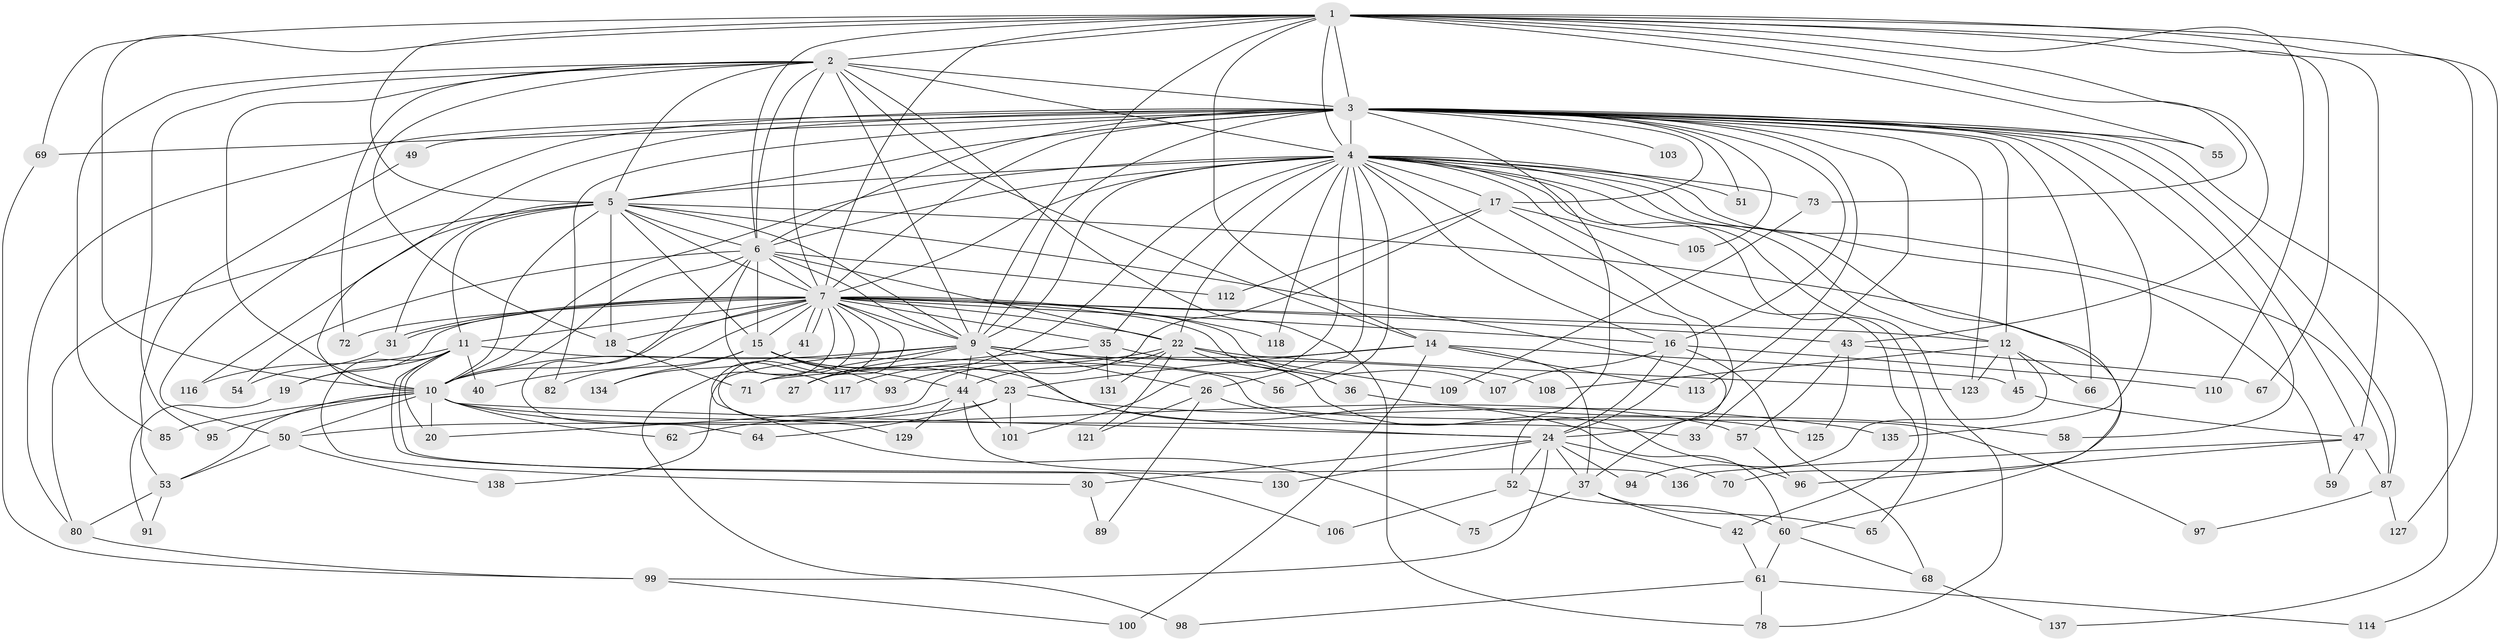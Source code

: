 // Generated by graph-tools (version 1.1) at 2025/23/03/03/25 07:23:43]
// undirected, 102 vertices, 245 edges
graph export_dot {
graph [start="1"]
  node [color=gray90,style=filled];
  1 [super="+48"];
  2 [super="+29"];
  3 [super="+8"];
  4 [super="+21"];
  5 [super="+46"];
  6 [super="+77"];
  7 [super="+84"];
  9 [super="+92"];
  10 [super="+133"];
  11 [super="+13"];
  12 [super="+104"];
  14;
  15 [super="+74"];
  16 [super="+90"];
  17 [super="+124"];
  18 [super="+25"];
  19;
  20 [super="+39"];
  22 [super="+38"];
  23;
  24 [super="+28"];
  26 [super="+32"];
  27;
  30;
  31 [super="+34"];
  33;
  35 [super="+126"];
  36;
  37 [super="+86"];
  40;
  41;
  42;
  43;
  44 [super="+115"];
  45 [super="+81"];
  47 [super="+122"];
  49;
  50 [super="+88"];
  51;
  52 [super="+63"];
  53 [super="+76"];
  54;
  55;
  56;
  57;
  58;
  59;
  60 [super="+119"];
  61 [super="+79"];
  62;
  64;
  65;
  66;
  67;
  68;
  69;
  70;
  71 [super="+128"];
  72;
  73;
  75;
  78;
  80 [super="+83"];
  82;
  85;
  87;
  89;
  91;
  93;
  94;
  95;
  96 [super="+111"];
  97;
  98;
  99 [super="+120"];
  100;
  101 [super="+102"];
  103;
  105;
  106;
  107;
  108;
  109;
  110;
  112;
  113;
  114;
  116;
  117;
  118;
  121;
  123 [super="+132"];
  125;
  127;
  129;
  130;
  131;
  134;
  135;
  136;
  137;
  138;
  1 -- 2;
  1 -- 3 [weight=2];
  1 -- 4;
  1 -- 5 [weight=2];
  1 -- 6;
  1 -- 7;
  1 -- 9;
  1 -- 10;
  1 -- 14;
  1 -- 43;
  1 -- 47;
  1 -- 67;
  1 -- 69;
  1 -- 73;
  1 -- 110;
  1 -- 114;
  1 -- 127;
  1 -- 55;
  2 -- 3 [weight=2];
  2 -- 4 [weight=2];
  2 -- 5;
  2 -- 6;
  2 -- 7;
  2 -- 9;
  2 -- 10;
  2 -- 14;
  2 -- 18;
  2 -- 85;
  2 -- 72;
  2 -- 78;
  2 -- 95;
  3 -- 4 [weight=2];
  3 -- 5 [weight=2];
  3 -- 6 [weight=2];
  3 -- 7 [weight=2];
  3 -- 9 [weight=3];
  3 -- 10 [weight=2];
  3 -- 12;
  3 -- 17;
  3 -- 47;
  3 -- 49 [weight=2];
  3 -- 50;
  3 -- 51;
  3 -- 52 [weight=2];
  3 -- 55;
  3 -- 58;
  3 -- 66;
  3 -- 80;
  3 -- 82;
  3 -- 103 [weight=2];
  3 -- 105;
  3 -- 113;
  3 -- 123;
  3 -- 135;
  3 -- 137;
  3 -- 69;
  3 -- 16;
  3 -- 87;
  3 -- 33;
  4 -- 5;
  4 -- 6;
  4 -- 7;
  4 -- 9;
  4 -- 10;
  4 -- 17;
  4 -- 24;
  4 -- 26;
  4 -- 27;
  4 -- 35 [weight=2];
  4 -- 42;
  4 -- 51;
  4 -- 56;
  4 -- 59;
  4 -- 65;
  4 -- 70;
  4 -- 73;
  4 -- 78;
  4 -- 87;
  4 -- 118;
  4 -- 22;
  4 -- 12;
  4 -- 16;
  4 -- 101;
  5 -- 6;
  5 -- 7;
  5 -- 9;
  5 -- 10;
  5 -- 11;
  5 -- 18;
  5 -- 37;
  5 -- 116;
  5 -- 31 [weight=2];
  5 -- 15;
  5 -- 60;
  5 -- 80;
  6 -- 7;
  6 -- 9 [weight=2];
  6 -- 10;
  6 -- 15;
  6 -- 22;
  6 -- 54;
  6 -- 64;
  6 -- 112;
  6 -- 117;
  7 -- 9;
  7 -- 10;
  7 -- 11 [weight=2];
  7 -- 12;
  7 -- 15;
  7 -- 16;
  7 -- 19;
  7 -- 22;
  7 -- 31;
  7 -- 31;
  7 -- 35;
  7 -- 36;
  7 -- 40;
  7 -- 41;
  7 -- 41;
  7 -- 43;
  7 -- 72;
  7 -- 75;
  7 -- 98;
  7 -- 107;
  7 -- 118;
  7 -- 129;
  7 -- 27;
  7 -- 18;
  9 -- 10 [weight=2];
  9 -- 24;
  9 -- 26 [weight=2];
  9 -- 27;
  9 -- 56;
  9 -- 71;
  9 -- 108;
  9 -- 138;
  9 -- 44;
  10 -- 20;
  10 -- 33;
  10 -- 50;
  10 -- 53;
  10 -- 57;
  10 -- 62;
  10 -- 85;
  10 -- 95;
  10 -- 24;
  11 -- 19;
  11 -- 116;
  11 -- 130;
  11 -- 97;
  11 -- 40;
  11 -- 106;
  11 -- 30;
  11 -- 20;
  12 -- 45;
  12 -- 66;
  12 -- 94;
  12 -- 108;
  12 -- 123;
  14 -- 20;
  14 -- 23;
  14 -- 45;
  14 -- 100;
  14 -- 113;
  14 -- 37;
  15 -- 23;
  15 -- 44;
  15 -- 60;
  15 -- 82;
  15 -- 93;
  15 -- 134;
  16 -- 68;
  16 -- 107;
  16 -- 110;
  16 -- 24;
  17 -- 93;
  17 -- 105;
  17 -- 112;
  17 -- 24;
  18 -- 71;
  19 -- 91;
  22 -- 36;
  22 -- 109;
  22 -- 117;
  22 -- 131;
  22 -- 121;
  22 -- 44;
  22 -- 123;
  23 -- 64;
  23 -- 101;
  23 -- 135;
  23 -- 50;
  24 -- 30;
  24 -- 37;
  24 -- 70;
  24 -- 94;
  24 -- 130;
  24 -- 99;
  24 -- 52;
  26 -- 121;
  26 -- 125;
  26 -- 89;
  30 -- 89;
  31 -- 54;
  35 -- 71;
  35 -- 131;
  35 -- 96;
  36 -- 58;
  37 -- 42;
  37 -- 65;
  37 -- 75;
  41 -- 134;
  42 -- 61;
  43 -- 57;
  43 -- 67;
  43 -- 125;
  44 -- 62;
  44 -- 101;
  44 -- 129;
  44 -- 136;
  45 -- 47;
  47 -- 59;
  47 -- 96;
  47 -- 136;
  47 -- 87;
  49 -- 53;
  50 -- 53;
  50 -- 138;
  52 -- 60;
  52 -- 106;
  53 -- 80;
  53 -- 91;
  57 -- 96;
  60 -- 61;
  60 -- 68;
  61 -- 98;
  61 -- 114;
  61 -- 78;
  68 -- 137;
  69 -- 99;
  73 -- 109;
  80 -- 99;
  87 -- 97;
  87 -- 127;
  99 -- 100;
}
